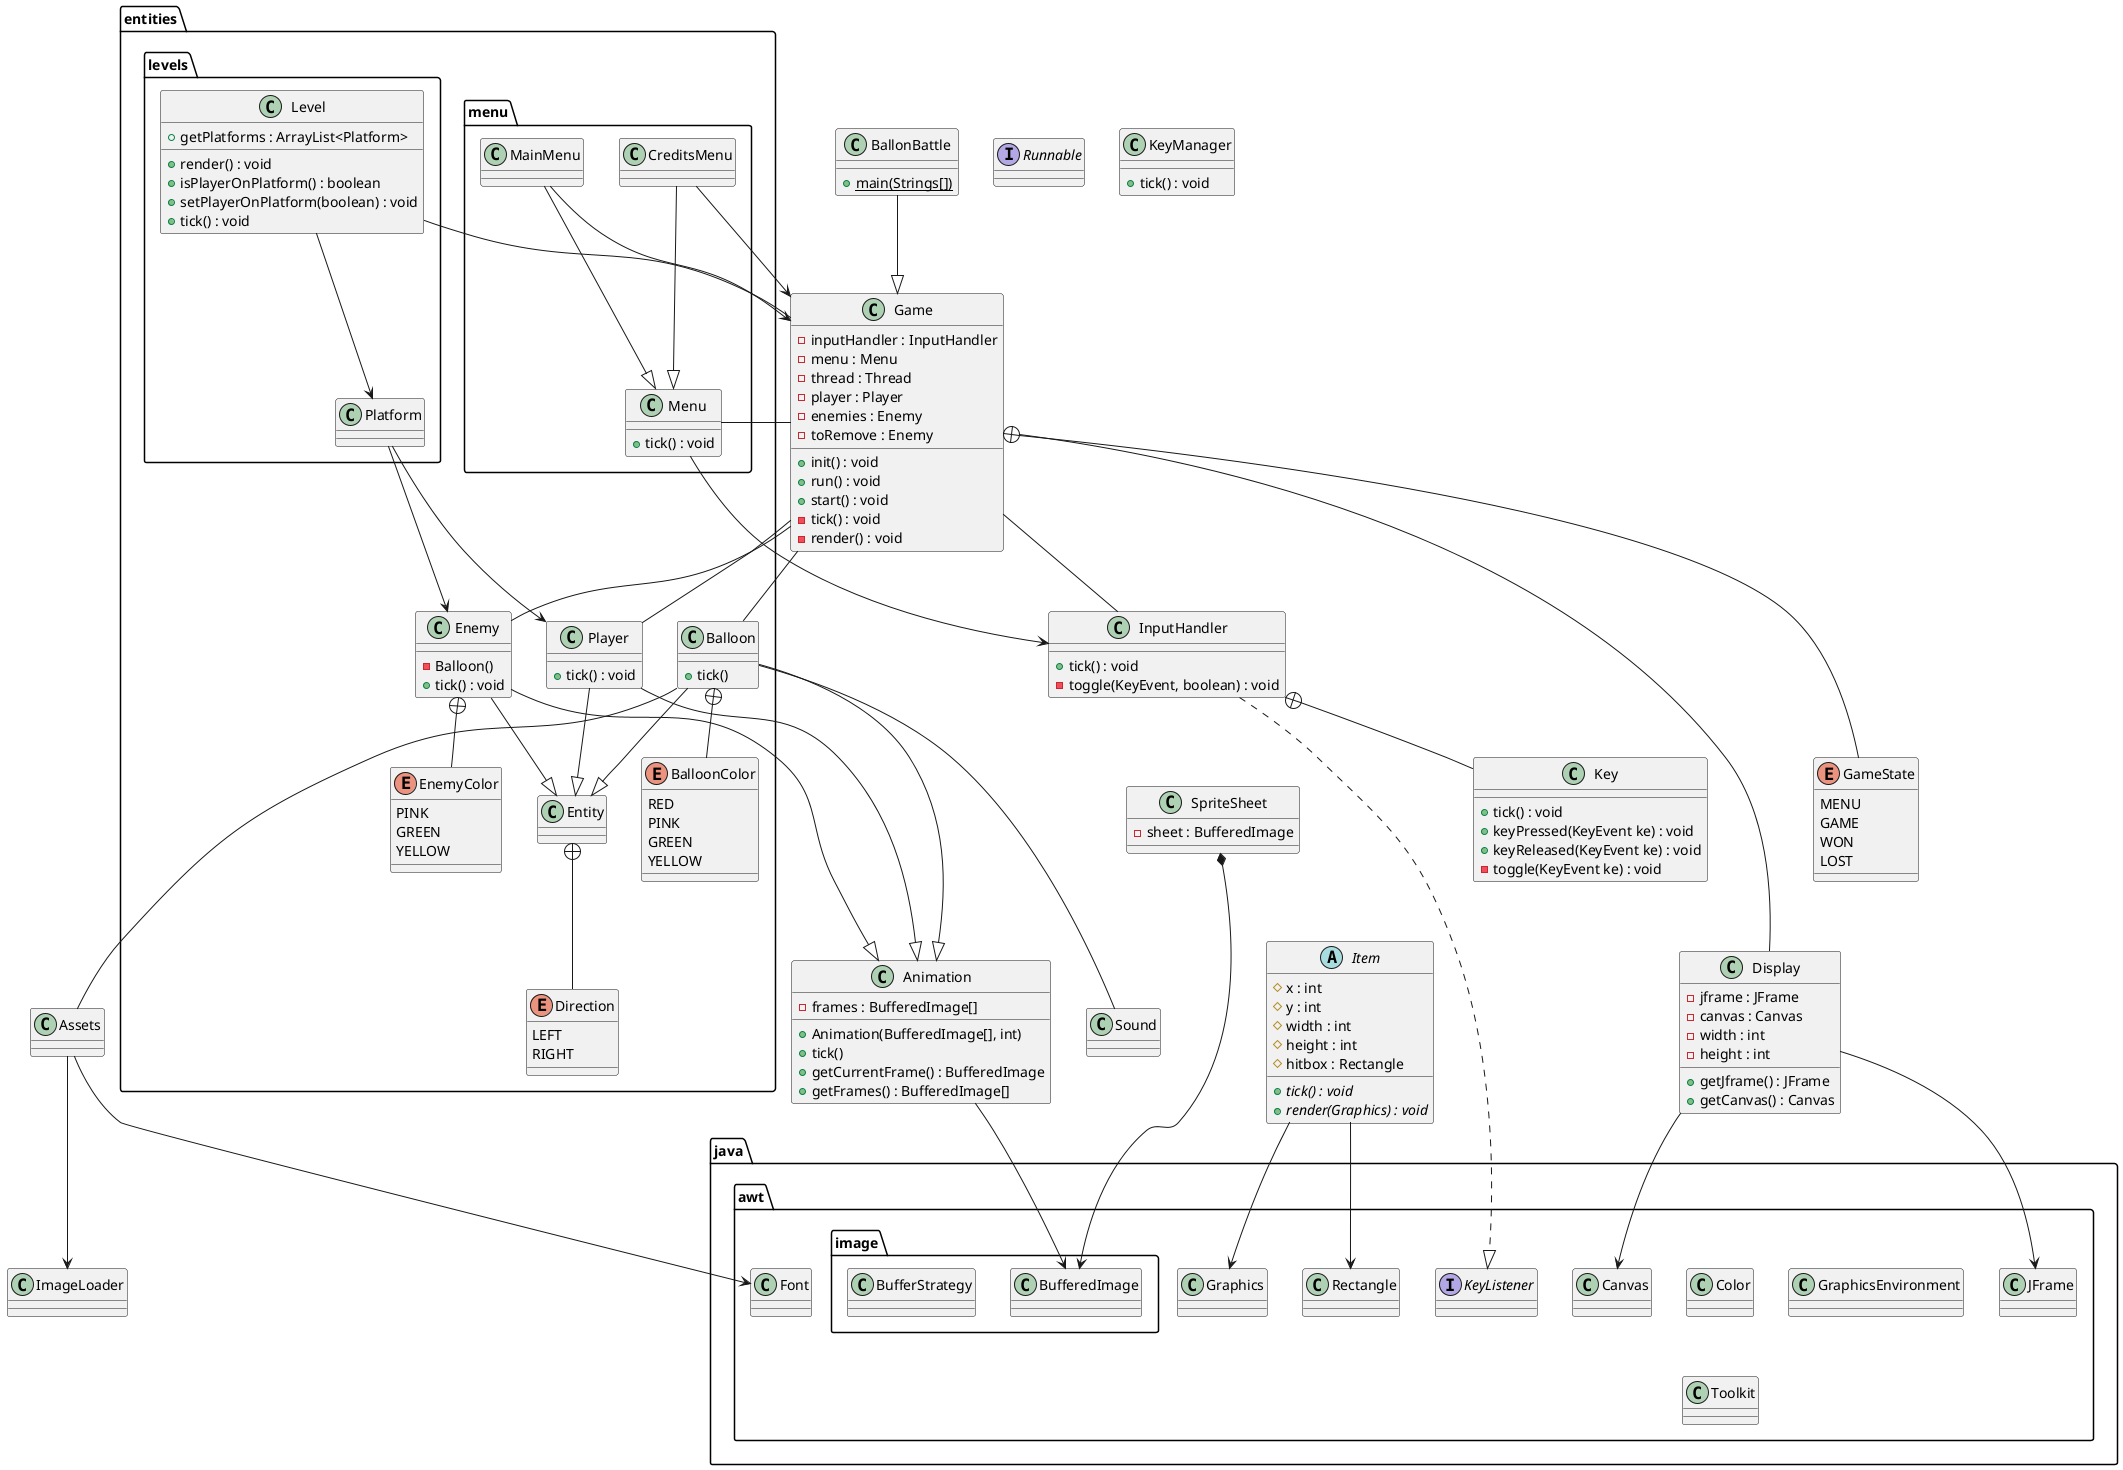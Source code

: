 @startuml
'https://plantuml.com/class-diagram

class Animation {
-frames : BufferedImage[]
+Animation(BufferedImage[], int)
+tick()
+getCurrentFrame() : BufferedImage
+getFrames() : BufferedImage[]
}

class Assets {}

class BallonBattle {
{static}+main(Strings[])
}

class Display {
- jframe : JFrame
- canvas : Canvas
- width : int
- height : int

+getJframe() : JFrame
+getCanvas() : Canvas

}

class Game {
+ init() : void
+ run() : void
+ start() : void
-tick() : void
-render() : void
-inputHandler : InputHandler
-menu : Menu
-thread : Thread
-player : Player
-enemies : Enemy
-toRemove : Enemy
}

enum GameState {
MENU
GAME
WON
LOST
}

interface Runnable {}

class ImageLoader {}

class InputHandler {
+tick() : void
- toggle(KeyEvent, boolean) : void
}

class Key {
+tick() : void
+keyPressed(KeyEvent ke) : void
+keyReleased(KeyEvent ke) : void
-toggle(KeyEvent ke) : void

}


abstract class Item {
	# x : int
	# y : int
	# width : int
	# height : int
   	# hitbox : Rectangle
    {abstract} + tick() : void
    {abstract} + render(Graphics) : void
}

package java.awt {
    interface KeyListener {}
}


class KeyManager {
+ tick() : void
}

class Sound {}

class SpriteSheet {
-sheet : BufferedImage
}


package entities {

    class Balloon {
    +tick()
    }

    enum BalloonColor {
        RED
        PINK
        GREEN
        YELLOW
    }


    class Enemy {
        - Balloon()
        + tick() : void
    }

    enum EnemyColor {
        PINK
        GREEN
        YELLOW
    }

    class Entity {}




    enum Direction {
        LEFT
        RIGHT
    }

    class Player {
        + tick() : void
    }

    package levels {
        class Level {
        + render() : void
        + getPlatforms : ArrayList<Platform>
        + isPlayerOnPlatform() : boolean
        + setPlayerOnPlatform(boolean) : void
        + tick() : void
        }
        class Platform {}
    }

    package menu {
        class CreditsMenu {}
        class MainMenu {}
        class Menu {
        +tick() : void
        }
    }

package java.awt {
    class Canvas
    class Color
    class Font
    class Graphics
    class GraphicsEnvironment
    class Rectangle
    class Toolkit

    class JFrame


    package image {
        class BufferedImage
        class BufferStrategy
    }
}
BallonBattle --|> Game
Balloon +-- BalloonColor
Balloon --|> Entity

Enemy --|> Entity
Enemy --|> Animation

Player --|> Entity
Player --|> Animation

Balloon ---|> Animation
Balloon --- Assets
Balloon --- Game
Balloon --- Sound

Display --> JFrame
Display --> Canvas

Assets --> Font
Assets --> ImageLoader

Item --> Rectangle
Item --> Graphics
InputHandler +-- Key

Entity +-- Direction
    Enemy +-- EnemyColor

Game -- Enemy
Game -- Player
Game -- Display
Game --- Menu
Game -- InputHandler
Game +--- GameState


Game -- Level
Level --> Platform

Platform --> Player
Platform --> Enemy


CreditsMenu --|> Menu
CreditsMenu --> Game

InputHandler ..|> KeyListener

MainMenu --|> Menu
MainMenu --> Game

Menu --> InputHandler

Animation --> BufferedImage
SpriteSheet *---> BufferedImage

@enduml